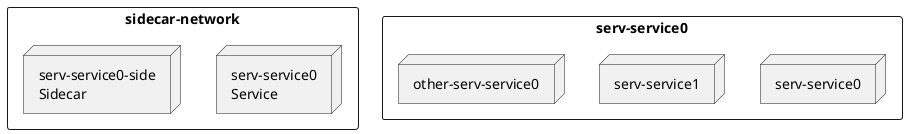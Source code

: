 @startuml

rectangle "sidecar-network"{
    node "serv-service0\nService"{
    
    }
    
    node "serv-service0-side\nSidecar" {
    
    }
}

rectangle "serv-service0"{
    node "serv-service0"{
    
    }
    
    node "serv-service1" {
    
    }
    
    node "other-serv-service0" {
    
    }
}

@enduml